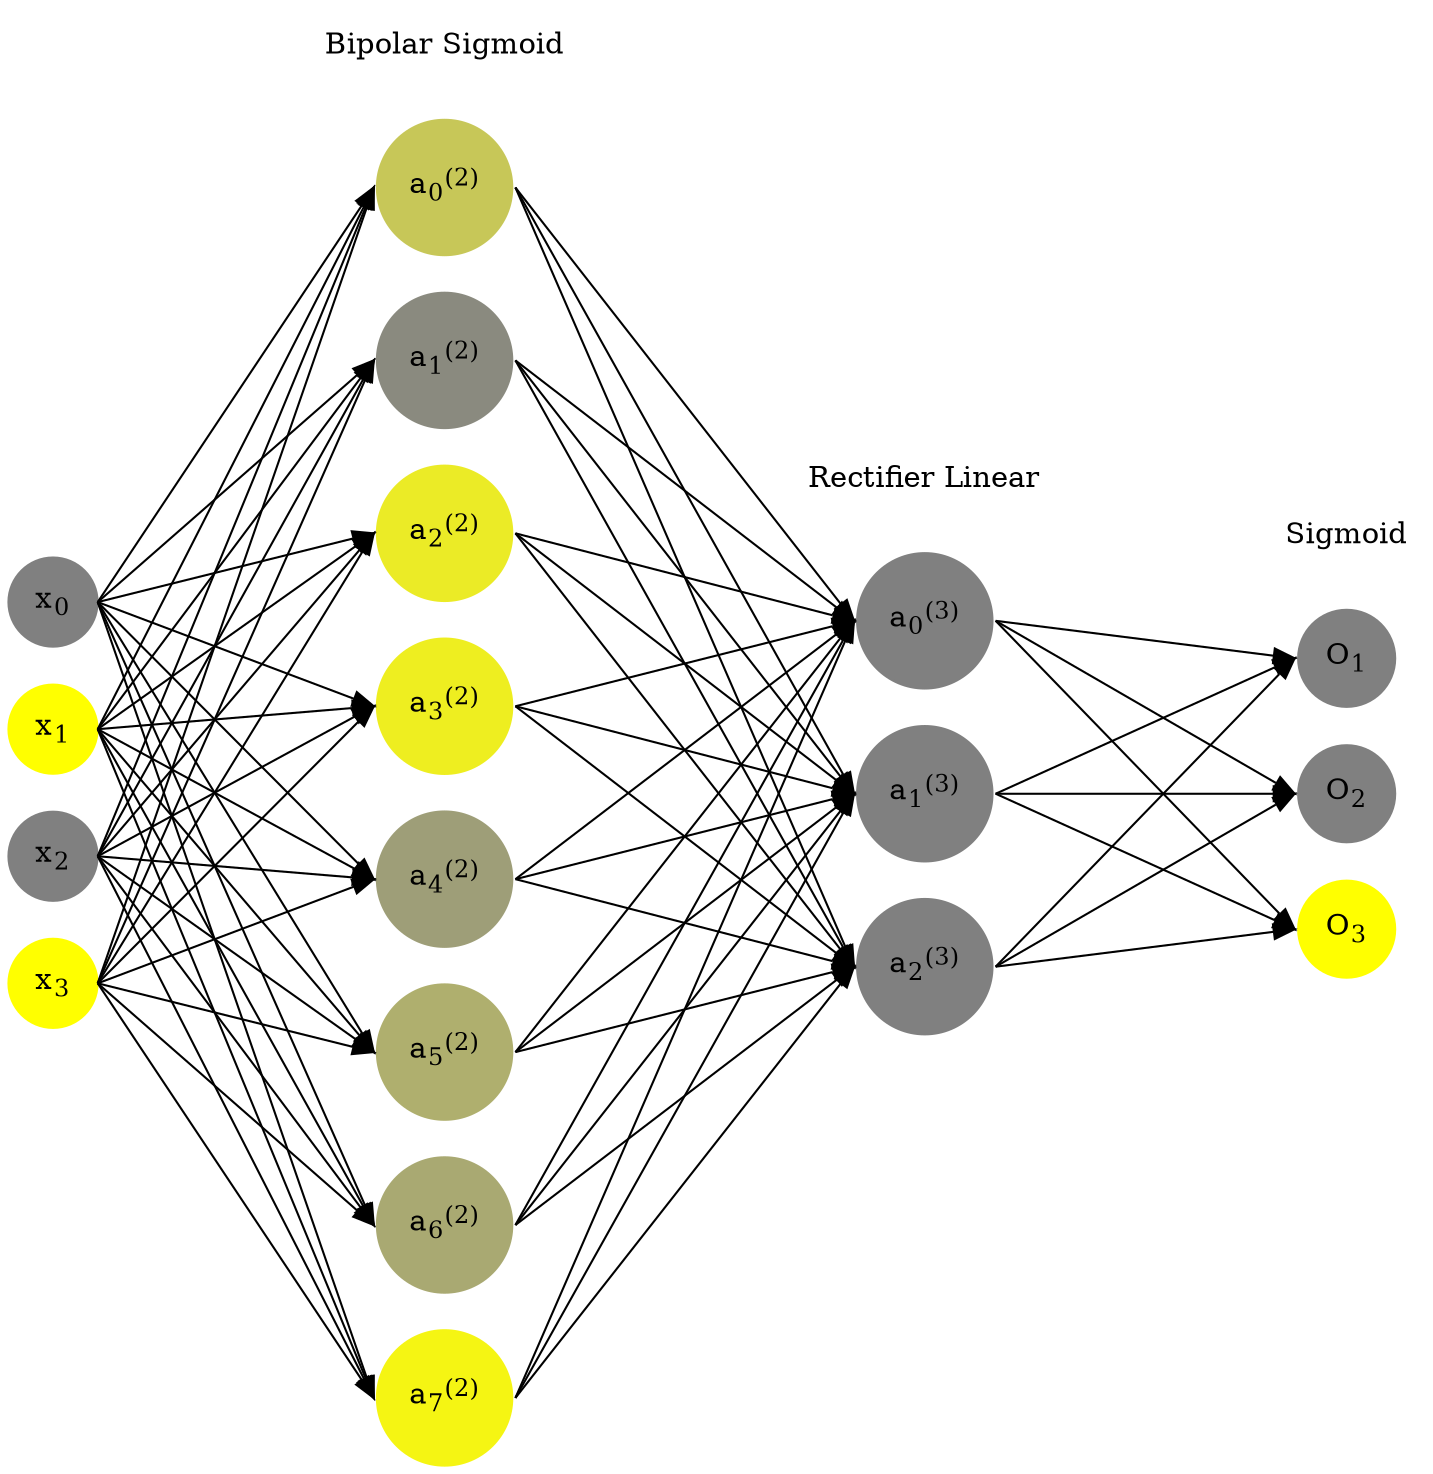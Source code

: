 digraph G {
	rankdir = LR;
	splines=false;
	edge[style=invis];
	ranksep= 1.4;
	{
	node [shape=circle, color="0.1667, 0.0, 0.5", style=filled, fillcolor="0.1667, 0.0, 0.5"];
	x0 [label=<x<sub>0</sub>>];
	}
	{
	node [shape=circle, color="0.1667, 1.0, 1.0", style=filled, fillcolor="0.1667, 1.0, 1.0"];
	x1 [label=<x<sub>1</sub>>];
	}
	{
	node [shape=circle, color="0.1667, 0.0, 0.5", style=filled, fillcolor="0.1667, 0.0, 0.5"];
	x2 [label=<x<sub>2</sub>>];
	}
	{
	node [shape=circle, color="0.1667, 1.0, 1.0", style=filled, fillcolor="0.1667, 1.0, 1.0"];
	x3 [label=<x<sub>3</sub>>];
	}
	{
	node [shape=circle, color="0.1667, 0.557326, 0.778663", style=filled, fillcolor="0.1667, 0.557326, 0.778663"];
	a02 [label=<a<sub>0</sub><sup>(2)</sup>>];
	}
	{
	node [shape=circle, color="0.1667, 0.084131, 0.542065", style=filled, fillcolor="0.1667, 0.084131, 0.542065"];
	a12 [label=<a<sub>1</sub><sup>(2)</sup>>];
	}
	{
	node [shape=circle, color="0.1667, 0.838337, 0.919169", style=filled, fillcolor="0.1667, 0.838337, 0.919169"];
	a22 [label=<a<sub>2</sub><sup>(2)</sup>>];
	}
	{
	node [shape=circle, color="0.1667, 0.862862, 0.931431", style=filled, fillcolor="0.1667, 0.862862, 0.931431"];
	a32 [label=<a<sub>3</sub><sup>(2)</sup>>];
	}
	{
	node [shape=circle, color="0.1667, 0.238455, 0.619227", style=filled, fillcolor="0.1667, 0.238455, 0.619227"];
	a42 [label=<a<sub>4</sub><sup>(2)</sup>>];
	}
	{
	node [shape=circle, color="0.1667, 0.372013, 0.686006", style=filled, fillcolor="0.1667, 0.372013, 0.686006"];
	a52 [label=<a<sub>5</sub><sup>(2)</sup>>];
	}
	{
	node [shape=circle, color="0.1667, 0.320756, 0.660378", style=filled, fillcolor="0.1667, 0.320756, 0.660378"];
	a62 [label=<a<sub>6</sub><sup>(2)</sup>>];
	}
	{
	node [shape=circle, color="0.1667, 0.921083, 0.960541", style=filled, fillcolor="0.1667, 0.921083, 0.960541"];
	a72 [label=<a<sub>7</sub><sup>(2)</sup>>];
	}
	{
	node [shape=circle, color="0.1667, 0.000000, 0.500000", style=filled, fillcolor="0.1667, 0.000000, 0.500000"];
	a03 [label=<a<sub>0</sub><sup>(3)</sup>>];
	}
	{
	node [shape=circle, color="0.1667, 0.000000, 0.500000", style=filled, fillcolor="0.1667, 0.000000, 0.500000"];
	a13 [label=<a<sub>1</sub><sup>(3)</sup>>];
	}
	{
	node [shape=circle, color="0.1667, 0.000000, 0.500000", style=filled, fillcolor="0.1667, 0.000000, 0.500000"];
	a23 [label=<a<sub>2</sub><sup>(3)</sup>>];
	}
	{
	node [shape=circle, color="0.1667, 0.0, 0.5", style=filled, fillcolor="0.1667, 0.0, 0.5"];
	O1 [label=<O<sub>1</sub>>];
	}
	{
	node [shape=circle, color="0.1667, 0.0, 0.5", style=filled, fillcolor="0.1667, 0.0, 0.5"];
	O2 [label=<O<sub>2</sub>>];
	}
	{
	node [shape=circle, color="0.1667, 1.0, 1.0", style=filled, fillcolor="0.1667, 1.0, 1.0"];
	O3 [label=<O<sub>3</sub>>];
	}
	{
	rank=same;
	x0->x1->x2->x3;
	}
	{
	rank=same;
	a02->a12->a22->a32->a42->a52->a62->a72;
	}
	{
	rank=same;
	a03->a13->a23;
	}
	{
	rank=same;
	O1->O2->O3;
	}
	l1 [shape=plaintext,label="Bipolar Sigmoid"];
	l1->a02;
	{rank=same; l1;a02};
	l2 [shape=plaintext,label="Rectifier Linear"];
	l2->a03;
	{rank=same; l2;a03};
	l3 [shape=plaintext,label="Sigmoid"];
	l3->O1;
	{rank=same; l3;O1};
edge[style=solid, tailport=e, headport=w];
	{x0;x1;x2;x3} -> {a02;a12;a22;a32;a42;a52;a62;a72};
	{a02;a12;a22;a32;a42;a52;a62;a72} -> {a03;a13;a23};
	{a03;a13;a23} -> {O1,O2,O3};
}